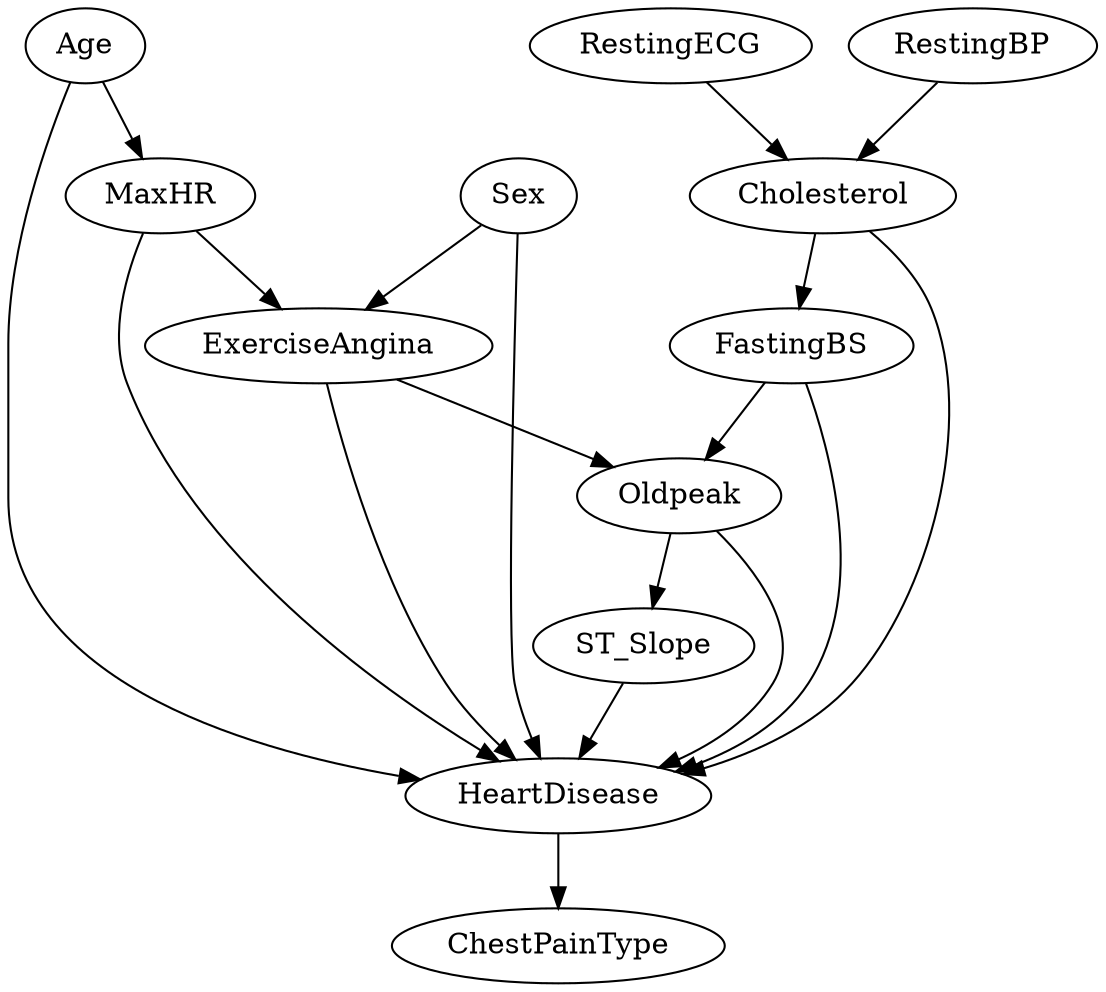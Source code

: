 // BN learned from data using Hill Climb Search
digraph "Learned Bayesian Network" {
	Age
	ChestPainType
	Cholesterol
	ExerciseAngina
	FastingBS
	HeartDisease
	MaxHR
	Oldpeak
	RestingBP
	RestingECG
	ST_Slope
	Sex
	Age -> HeartDisease
	Age -> MaxHR
	Cholesterol -> FastingBS
	Cholesterol -> HeartDisease
	ExerciseAngina -> HeartDisease
	ExerciseAngina -> Oldpeak
	FastingBS -> HeartDisease
	FastingBS -> Oldpeak
	HeartDisease -> ChestPainType
	MaxHR -> ExerciseAngina
	MaxHR -> HeartDisease
	Oldpeak -> HeartDisease
	Oldpeak -> ST_Slope
	RestingBP -> Cholesterol
	RestingECG -> Cholesterol
	ST_Slope -> HeartDisease
	Sex -> ExerciseAngina
	Sex -> HeartDisease
}
